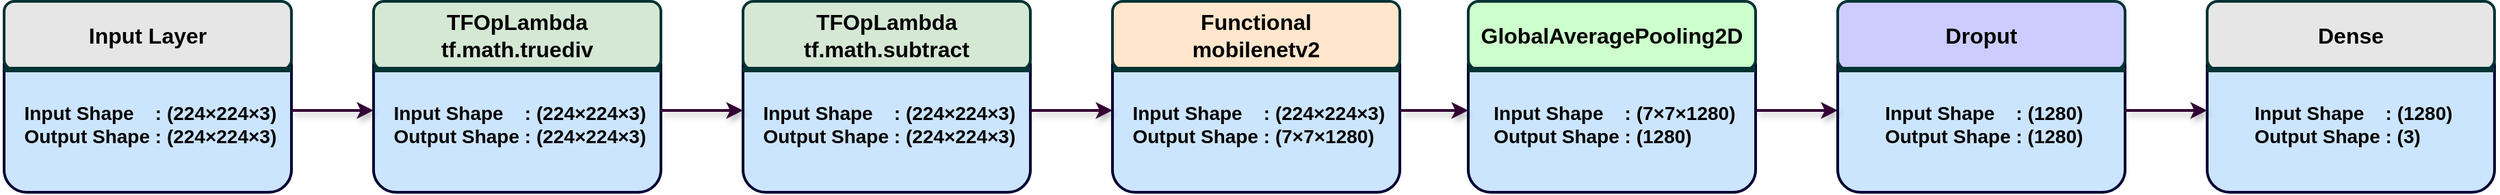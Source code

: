 <mxfile version="15.7.1" type="github">
  <diagram id="nd8UKfVgCPwpMdiLZWaS" name="Page-1">
    <mxGraphModel dx="2170" dy="2250" grid="1" gridSize="10" guides="1" tooltips="1" connect="1" arrows="1" fold="1" page="1" pageScale="1" pageWidth="850" pageHeight="1100" math="0" shadow="0">
      <root>
        <mxCell id="0" />
        <mxCell id="1" parent="0" />
        <mxCell id="vUSxJ-LlCXIBKjZNRcNq-9" value="" style="group" vertex="1" connectable="0" parent="1">
          <mxGeometry x="230" y="-420" width="210" height="140" as="geometry" />
        </mxCell>
        <mxCell id="vUSxJ-LlCXIBKjZNRcNq-4" value="" style="rounded=1;whiteSpace=wrap;html=1;align=center;strokeColor=#000033;strokeWidth=2;fillColor=#CCE5FF;" vertex="1" parent="vUSxJ-LlCXIBKjZNRcNq-9">
          <mxGeometry y="30" width="210" height="110" as="geometry" />
        </mxCell>
        <mxCell id="vUSxJ-LlCXIBKjZNRcNq-1" value="&lt;font style=&quot;font-size: 16px&quot;&gt;&lt;b&gt;Input Layer&lt;/b&gt;&lt;/font&gt;" style="rounded=1;whiteSpace=wrap;html=1;align=center;fillColor=#E6E6E6;strokeWidth=2;strokeColor=#003333;" vertex="1" parent="vUSxJ-LlCXIBKjZNRcNq-9">
          <mxGeometry width="210" height="50" as="geometry" />
        </mxCell>
        <mxCell id="vUSxJ-LlCXIBKjZNRcNq-2" value="&lt;div style=&quot;text-align: justify ; font-size: 14px&quot;&gt;&lt;b&gt;&lt;font style=&quot;font-size: 14px&quot;&gt;&amp;nbsp;Input Shape&amp;nbsp; &amp;nbsp; : (224×224×3)&lt;/font&gt;&lt;/b&gt;&lt;/div&gt;&lt;div style=&quot;text-align: justify ; font-size: 14px&quot;&gt;&lt;b&gt;&lt;font style=&quot;font-size: 14px&quot;&gt;&amp;nbsp;Output Shape : (224×224×3)&lt;/font&gt;&lt;/b&gt;&lt;/div&gt;" style="rounded=0;whiteSpace=wrap;html=1;align=center;fillColor=#CCE5FF;strokeColor=none;" vertex="1" parent="vUSxJ-LlCXIBKjZNRcNq-9">
          <mxGeometry x="5" y="50" width="200" height="80" as="geometry" />
        </mxCell>
        <mxCell id="vUSxJ-LlCXIBKjZNRcNq-8" value="" style="endArrow=none;html=1;rounded=0;fontSize=14;strokeWidth=4;strokeColor=#003333;entryX=1;entryY=1;entryDx=0;entryDy=0;exitX=0;exitY=1;exitDx=0;exitDy=0;" edge="1" parent="vUSxJ-LlCXIBKjZNRcNq-9" source="vUSxJ-LlCXIBKjZNRcNq-1" target="vUSxJ-LlCXIBKjZNRcNq-1">
          <mxGeometry width="50" height="50" relative="1" as="geometry">
            <mxPoint y="40" as="sourcePoint" />
            <mxPoint x="170" y="40" as="targetPoint" />
          </mxGeometry>
        </mxCell>
        <mxCell id="vUSxJ-LlCXIBKjZNRcNq-10" value="" style="group" vertex="1" connectable="0" parent="1">
          <mxGeometry x="500" y="-420" width="210" height="140" as="geometry" />
        </mxCell>
        <mxCell id="vUSxJ-LlCXIBKjZNRcNq-11" value="" style="rounded=1;whiteSpace=wrap;html=1;align=center;strokeColor=#000033;strokeWidth=2;fillColor=#CCE5FF;" vertex="1" parent="vUSxJ-LlCXIBKjZNRcNq-10">
          <mxGeometry y="30" width="210" height="110" as="geometry" />
        </mxCell>
        <mxCell id="vUSxJ-LlCXIBKjZNRcNq-12" value="&lt;font style=&quot;font-size: 16px&quot;&gt;&lt;b&gt;TFOpLambda tf.math.truediv&lt;/b&gt;&lt;/font&gt;" style="rounded=1;whiteSpace=wrap;html=1;align=center;fillColor=#D5E8D4;strokeWidth=2;strokeColor=#003333;" vertex="1" parent="vUSxJ-LlCXIBKjZNRcNq-10">
          <mxGeometry width="210" height="50" as="geometry" />
        </mxCell>
        <mxCell id="vUSxJ-LlCXIBKjZNRcNq-13" value="&lt;div style=&quot;text-align: justify ; font-size: 14px&quot;&gt;&lt;b&gt;&lt;font style=&quot;font-size: 14px&quot;&gt;&amp;nbsp;Input Shape&amp;nbsp; &amp;nbsp; : (224×224×3)&lt;/font&gt;&lt;/b&gt;&lt;/div&gt;&lt;div style=&quot;text-align: justify ; font-size: 14px&quot;&gt;&lt;b&gt;&lt;font style=&quot;font-size: 14px&quot;&gt;&amp;nbsp;Output Shape : (224×224×3)&lt;/font&gt;&lt;/b&gt;&lt;/div&gt;" style="rounded=0;whiteSpace=wrap;html=1;align=center;fillColor=#CCE5FF;strokeColor=none;" vertex="1" parent="vUSxJ-LlCXIBKjZNRcNq-10">
          <mxGeometry x="5" y="50" width="200" height="80" as="geometry" />
        </mxCell>
        <mxCell id="vUSxJ-LlCXIBKjZNRcNq-14" value="" style="endArrow=none;html=1;rounded=0;fontSize=14;strokeWidth=4;strokeColor=#003333;entryX=1;entryY=1;entryDx=0;entryDy=0;exitX=0;exitY=1;exitDx=0;exitDy=0;" edge="1" parent="vUSxJ-LlCXIBKjZNRcNq-10" source="vUSxJ-LlCXIBKjZNRcNq-12" target="vUSxJ-LlCXIBKjZNRcNq-12">
          <mxGeometry width="50" height="50" relative="1" as="geometry">
            <mxPoint y="40" as="sourcePoint" />
            <mxPoint x="170" y="40" as="targetPoint" />
          </mxGeometry>
        </mxCell>
        <mxCell id="vUSxJ-LlCXIBKjZNRcNq-15" value="" style="group" vertex="1" connectable="0" parent="1">
          <mxGeometry x="770" y="-420" width="210" height="140" as="geometry" />
        </mxCell>
        <mxCell id="vUSxJ-LlCXIBKjZNRcNq-16" value="" style="rounded=1;whiteSpace=wrap;html=1;align=center;strokeColor=#000033;strokeWidth=2;fillColor=#CCE5FF;" vertex="1" parent="vUSxJ-LlCXIBKjZNRcNq-15">
          <mxGeometry y="30" width="210" height="110" as="geometry" />
        </mxCell>
        <mxCell id="vUSxJ-LlCXIBKjZNRcNq-17" value="&lt;font style=&quot;font-size: 16px&quot;&gt;&lt;b&gt;TFOpLambda tf.math.subtract&lt;/b&gt;&lt;/font&gt;" style="rounded=1;whiteSpace=wrap;html=1;align=center;fillColor=#D5E8D4;strokeWidth=2;strokeColor=#003333;" vertex="1" parent="vUSxJ-LlCXIBKjZNRcNq-15">
          <mxGeometry width="210" height="50" as="geometry" />
        </mxCell>
        <mxCell id="vUSxJ-LlCXIBKjZNRcNq-18" value="&lt;div style=&quot;text-align: justify ; font-size: 14px&quot;&gt;&lt;b&gt;&lt;font style=&quot;font-size: 14px&quot;&gt;&amp;nbsp;Input Shape&amp;nbsp; &amp;nbsp; : (224×224×3)&lt;/font&gt;&lt;/b&gt;&lt;/div&gt;&lt;div style=&quot;text-align: justify ; font-size: 14px&quot;&gt;&lt;b&gt;&lt;font style=&quot;font-size: 14px&quot;&gt;&amp;nbsp;Output Shape : (224×224×3)&lt;/font&gt;&lt;/b&gt;&lt;/div&gt;" style="rounded=0;whiteSpace=wrap;html=1;align=center;fillColor=#CCE5FF;strokeColor=none;" vertex="1" parent="vUSxJ-LlCXIBKjZNRcNq-15">
          <mxGeometry x="5" y="50" width="200" height="80" as="geometry" />
        </mxCell>
        <mxCell id="vUSxJ-LlCXIBKjZNRcNq-19" value="" style="endArrow=none;html=1;rounded=0;fontSize=14;strokeWidth=4;strokeColor=#003333;entryX=1;entryY=1;entryDx=0;entryDy=0;exitX=0;exitY=1;exitDx=0;exitDy=0;" edge="1" parent="vUSxJ-LlCXIBKjZNRcNq-15" source="vUSxJ-LlCXIBKjZNRcNq-17" target="vUSxJ-LlCXIBKjZNRcNq-17">
          <mxGeometry width="50" height="50" relative="1" as="geometry">
            <mxPoint y="40" as="sourcePoint" />
            <mxPoint x="170" y="40" as="targetPoint" />
          </mxGeometry>
        </mxCell>
        <mxCell id="vUSxJ-LlCXIBKjZNRcNq-20" value="" style="group" vertex="1" connectable="0" parent="1">
          <mxGeometry x="1040" y="-420" width="210" height="140" as="geometry" />
        </mxCell>
        <mxCell id="vUSxJ-LlCXIBKjZNRcNq-21" value="" style="rounded=1;whiteSpace=wrap;html=1;align=center;strokeColor=#000033;strokeWidth=2;fillColor=#CCE5FF;" vertex="1" parent="vUSxJ-LlCXIBKjZNRcNq-20">
          <mxGeometry y="30" width="210" height="110" as="geometry" />
        </mxCell>
        <mxCell id="vUSxJ-LlCXIBKjZNRcNq-22" value="&lt;span style=&quot;font-size: 16px&quot;&gt;&lt;b&gt;Functional&lt;br&gt;mobilenetv2&lt;/b&gt;&lt;/span&gt;" style="rounded=1;whiteSpace=wrap;html=1;align=center;fillColor=#FFE6CC;strokeWidth=2;strokeColor=#003333;" vertex="1" parent="vUSxJ-LlCXIBKjZNRcNq-20">
          <mxGeometry width="210" height="50" as="geometry" />
        </mxCell>
        <mxCell id="vUSxJ-LlCXIBKjZNRcNq-23" value="&lt;div style=&quot;text-align: justify ; font-size: 14px&quot;&gt;&lt;b&gt;&lt;font style=&quot;font-size: 14px&quot;&gt;&amp;nbsp;Input Shape&amp;nbsp; &amp;nbsp; : (224×224×3)&lt;/font&gt;&lt;/b&gt;&lt;/div&gt;&lt;div style=&quot;text-align: justify ; font-size: 14px&quot;&gt;&lt;b&gt;&lt;font style=&quot;font-size: 14px&quot;&gt;&amp;nbsp;Output Shape : (7×7×1280)&lt;/font&gt;&lt;/b&gt;&lt;/div&gt;" style="rounded=0;whiteSpace=wrap;html=1;align=center;fillColor=#CCE5FF;strokeColor=none;" vertex="1" parent="vUSxJ-LlCXIBKjZNRcNq-20">
          <mxGeometry x="5" y="50" width="200" height="80" as="geometry" />
        </mxCell>
        <mxCell id="vUSxJ-LlCXIBKjZNRcNq-24" value="" style="endArrow=none;html=1;rounded=0;fontSize=14;strokeWidth=4;strokeColor=#003333;entryX=1;entryY=1;entryDx=0;entryDy=0;exitX=0;exitY=1;exitDx=0;exitDy=0;" edge="1" parent="vUSxJ-LlCXIBKjZNRcNq-20" source="vUSxJ-LlCXIBKjZNRcNq-22" target="vUSxJ-LlCXIBKjZNRcNq-22">
          <mxGeometry width="50" height="50" relative="1" as="geometry">
            <mxPoint y="40" as="sourcePoint" />
            <mxPoint x="170" y="40" as="targetPoint" />
          </mxGeometry>
        </mxCell>
        <mxCell id="vUSxJ-LlCXIBKjZNRcNq-25" value="" style="group" vertex="1" connectable="0" parent="1">
          <mxGeometry x="1300" y="-420" width="210" height="140" as="geometry" />
        </mxCell>
        <mxCell id="vUSxJ-LlCXIBKjZNRcNq-26" value="" style="rounded=1;whiteSpace=wrap;html=1;align=center;strokeColor=#000033;strokeWidth=2;fillColor=#CCE5FF;" vertex="1" parent="vUSxJ-LlCXIBKjZNRcNq-25">
          <mxGeometry y="30" width="210" height="110" as="geometry" />
        </mxCell>
        <mxCell id="vUSxJ-LlCXIBKjZNRcNq-27" value="&lt;font style=&quot;font-size: 16px&quot;&gt;&lt;b&gt;GlobalAveragePooling2D&lt;/b&gt;&lt;/font&gt;" style="rounded=1;whiteSpace=wrap;html=1;align=center;fillColor=#CCFFCC;strokeWidth=2;strokeColor=#003333;" vertex="1" parent="vUSxJ-LlCXIBKjZNRcNq-25">
          <mxGeometry width="210" height="50" as="geometry" />
        </mxCell>
        <mxCell id="vUSxJ-LlCXIBKjZNRcNq-28" value="&lt;div style=&quot;text-align: justify ; font-size: 14px&quot;&gt;&lt;b&gt;&lt;font style=&quot;font-size: 14px&quot;&gt;&amp;nbsp;Input Shape&amp;nbsp; &amp;nbsp; : (7×7×1280)&lt;/font&gt;&lt;/b&gt;&lt;/div&gt;&lt;div style=&quot;text-align: justify ; font-size: 14px&quot;&gt;&lt;b&gt;&lt;font style=&quot;font-size: 14px&quot;&gt;&amp;nbsp;Output Shape : (1280)&lt;/font&gt;&lt;/b&gt;&lt;/div&gt;" style="rounded=0;whiteSpace=wrap;html=1;align=center;fillColor=#CCE5FF;strokeColor=none;" vertex="1" parent="vUSxJ-LlCXIBKjZNRcNq-25">
          <mxGeometry x="5" y="50" width="200" height="80" as="geometry" />
        </mxCell>
        <mxCell id="vUSxJ-LlCXIBKjZNRcNq-29" value="" style="endArrow=none;html=1;rounded=0;fontSize=14;strokeWidth=4;strokeColor=#003333;entryX=1;entryY=1;entryDx=0;entryDy=0;exitX=0;exitY=1;exitDx=0;exitDy=0;" edge="1" parent="vUSxJ-LlCXIBKjZNRcNq-25" source="vUSxJ-LlCXIBKjZNRcNq-27" target="vUSxJ-LlCXIBKjZNRcNq-27">
          <mxGeometry width="50" height="50" relative="1" as="geometry">
            <mxPoint y="40" as="sourcePoint" />
            <mxPoint x="170" y="40" as="targetPoint" />
          </mxGeometry>
        </mxCell>
        <mxCell id="vUSxJ-LlCXIBKjZNRcNq-30" value="" style="group" vertex="1" connectable="0" parent="1">
          <mxGeometry x="1570" y="-420" width="210" height="140" as="geometry" />
        </mxCell>
        <mxCell id="vUSxJ-LlCXIBKjZNRcNq-31" value="" style="rounded=1;whiteSpace=wrap;html=1;align=center;strokeColor=#000033;strokeWidth=2;fillColor=#CCE5FF;" vertex="1" parent="vUSxJ-LlCXIBKjZNRcNq-30">
          <mxGeometry y="30" width="210" height="110" as="geometry" />
        </mxCell>
        <mxCell id="vUSxJ-LlCXIBKjZNRcNq-32" value="&lt;font style=&quot;font-size: 16px&quot;&gt;&lt;b&gt;Droput&lt;/b&gt;&lt;/font&gt;" style="rounded=1;whiteSpace=wrap;html=1;align=center;fillColor=#CCCCFF;strokeWidth=2;strokeColor=#003333;" vertex="1" parent="vUSxJ-LlCXIBKjZNRcNq-30">
          <mxGeometry width="210" height="50" as="geometry" />
        </mxCell>
        <mxCell id="vUSxJ-LlCXIBKjZNRcNq-33" value="&lt;div style=&quot;text-align: justify ; font-size: 14px&quot;&gt;&lt;b&gt;&lt;font style=&quot;font-size: 14px&quot;&gt;&amp;nbsp;Input Shape&amp;nbsp; &amp;nbsp; : (1280)&lt;/font&gt;&lt;/b&gt;&lt;/div&gt;&lt;div style=&quot;text-align: justify ; font-size: 14px&quot;&gt;&lt;b&gt;&lt;font style=&quot;font-size: 14px&quot;&gt;&amp;nbsp;Output Shape : (1280)&lt;/font&gt;&lt;/b&gt;&lt;/div&gt;" style="rounded=0;whiteSpace=wrap;html=1;align=center;fillColor=#CCE5FF;strokeColor=none;" vertex="1" parent="vUSxJ-LlCXIBKjZNRcNq-30">
          <mxGeometry x="5" y="50" width="200" height="80" as="geometry" />
        </mxCell>
        <mxCell id="vUSxJ-LlCXIBKjZNRcNq-34" value="" style="endArrow=none;html=1;rounded=0;fontSize=14;strokeWidth=4;strokeColor=#003333;entryX=1;entryY=1;entryDx=0;entryDy=0;exitX=0;exitY=1;exitDx=0;exitDy=0;" edge="1" parent="vUSxJ-LlCXIBKjZNRcNq-30" source="vUSxJ-LlCXIBKjZNRcNq-32" target="vUSxJ-LlCXIBKjZNRcNq-32">
          <mxGeometry width="50" height="50" relative="1" as="geometry">
            <mxPoint y="40" as="sourcePoint" />
            <mxPoint x="170" y="40" as="targetPoint" />
          </mxGeometry>
        </mxCell>
        <mxCell id="vUSxJ-LlCXIBKjZNRcNq-35" value="" style="group" vertex="1" connectable="0" parent="1">
          <mxGeometry x="1840" y="-420" width="210" height="140" as="geometry" />
        </mxCell>
        <mxCell id="vUSxJ-LlCXIBKjZNRcNq-36" value="" style="rounded=1;whiteSpace=wrap;html=1;align=center;strokeColor=#000033;strokeWidth=2;fillColor=#CCE5FF;" vertex="1" parent="vUSxJ-LlCXIBKjZNRcNq-35">
          <mxGeometry y="30" width="210" height="110" as="geometry" />
        </mxCell>
        <mxCell id="vUSxJ-LlCXIBKjZNRcNq-37" value="&lt;font style=&quot;font-size: 16px&quot;&gt;&lt;b&gt;Dense&lt;/b&gt;&lt;/font&gt;" style="rounded=1;whiteSpace=wrap;html=1;align=center;fillColor=#E6E6E6;strokeWidth=2;strokeColor=#003333;" vertex="1" parent="vUSxJ-LlCXIBKjZNRcNq-35">
          <mxGeometry width="210" height="50" as="geometry" />
        </mxCell>
        <mxCell id="vUSxJ-LlCXIBKjZNRcNq-38" value="&lt;div style=&quot;text-align: justify ; font-size: 14px&quot;&gt;&lt;b&gt;&lt;font style=&quot;font-size: 14px&quot;&gt;&amp;nbsp;Input Shape&amp;nbsp; &amp;nbsp; : (1280)&lt;/font&gt;&lt;/b&gt;&lt;/div&gt;&lt;div style=&quot;text-align: justify ; font-size: 14px&quot;&gt;&lt;b&gt;&lt;font style=&quot;font-size: 14px&quot;&gt;&amp;nbsp;Output Shape : (3)&lt;/font&gt;&lt;/b&gt;&lt;/div&gt;" style="rounded=0;whiteSpace=wrap;html=1;align=center;fillColor=#CCE5FF;strokeColor=none;" vertex="1" parent="vUSxJ-LlCXIBKjZNRcNq-35">
          <mxGeometry x="5" y="50" width="200" height="80" as="geometry" />
        </mxCell>
        <mxCell id="vUSxJ-LlCXIBKjZNRcNq-39" value="" style="endArrow=none;html=1;rounded=0;fontSize=14;strokeWidth=4;strokeColor=#003333;entryX=1;entryY=1;entryDx=0;entryDy=0;exitX=0;exitY=1;exitDx=0;exitDy=0;" edge="1" parent="vUSxJ-LlCXIBKjZNRcNq-35" source="vUSxJ-LlCXIBKjZNRcNq-37" target="vUSxJ-LlCXIBKjZNRcNq-37">
          <mxGeometry width="50" height="50" relative="1" as="geometry">
            <mxPoint y="40" as="sourcePoint" />
            <mxPoint x="170" y="40" as="targetPoint" />
          </mxGeometry>
        </mxCell>
        <mxCell id="vUSxJ-LlCXIBKjZNRcNq-41" value="" style="endArrow=classic;html=1;rounded=0;fontSize=14;strokeColor=#330033;strokeWidth=2;shadow=1;" edge="1" parent="1">
          <mxGeometry width="50" height="50" relative="1" as="geometry">
            <mxPoint x="1780" y="-340" as="sourcePoint" />
            <mxPoint x="1840" y="-340" as="targetPoint" />
          </mxGeometry>
        </mxCell>
        <mxCell id="vUSxJ-LlCXIBKjZNRcNq-42" value="" style="endArrow=classic;html=1;rounded=0;fontSize=14;strokeColor=#330033;strokeWidth=2;shadow=1;" edge="1" parent="1">
          <mxGeometry width="50" height="50" relative="1" as="geometry">
            <mxPoint x="1510" y="-340" as="sourcePoint" />
            <mxPoint x="1570" y="-340" as="targetPoint" />
          </mxGeometry>
        </mxCell>
        <mxCell id="vUSxJ-LlCXIBKjZNRcNq-43" value="" style="endArrow=classic;html=1;rounded=0;fontSize=14;strokeColor=#330033;strokeWidth=2;shadow=1;" edge="1" parent="1">
          <mxGeometry width="50" height="50" relative="1" as="geometry">
            <mxPoint x="1250" y="-340" as="sourcePoint" />
            <mxPoint x="1300" y="-340" as="targetPoint" />
          </mxGeometry>
        </mxCell>
        <mxCell id="vUSxJ-LlCXIBKjZNRcNq-44" value="" style="endArrow=classic;html=1;rounded=0;fontSize=14;strokeColor=#330033;strokeWidth=2;shadow=1;" edge="1" parent="1">
          <mxGeometry width="50" height="50" relative="1" as="geometry">
            <mxPoint x="980" y="-340" as="sourcePoint" />
            <mxPoint x="1040" y="-340" as="targetPoint" />
          </mxGeometry>
        </mxCell>
        <mxCell id="vUSxJ-LlCXIBKjZNRcNq-45" value="" style="endArrow=classic;html=1;rounded=0;fontSize=14;strokeColor=#330033;strokeWidth=2;shadow=1;" edge="1" parent="1">
          <mxGeometry width="50" height="50" relative="1" as="geometry">
            <mxPoint x="710" y="-340" as="sourcePoint" />
            <mxPoint x="770" y="-340" as="targetPoint" />
          </mxGeometry>
        </mxCell>
        <mxCell id="vUSxJ-LlCXIBKjZNRcNq-46" value="" style="endArrow=classic;html=1;rounded=0;fontSize=14;strokeColor=#330033;strokeWidth=2;shadow=1;" edge="1" parent="1">
          <mxGeometry width="50" height="50" relative="1" as="geometry">
            <mxPoint x="440" y="-340" as="sourcePoint" />
            <mxPoint x="500" y="-340" as="targetPoint" />
          </mxGeometry>
        </mxCell>
      </root>
    </mxGraphModel>
  </diagram>
</mxfile>
